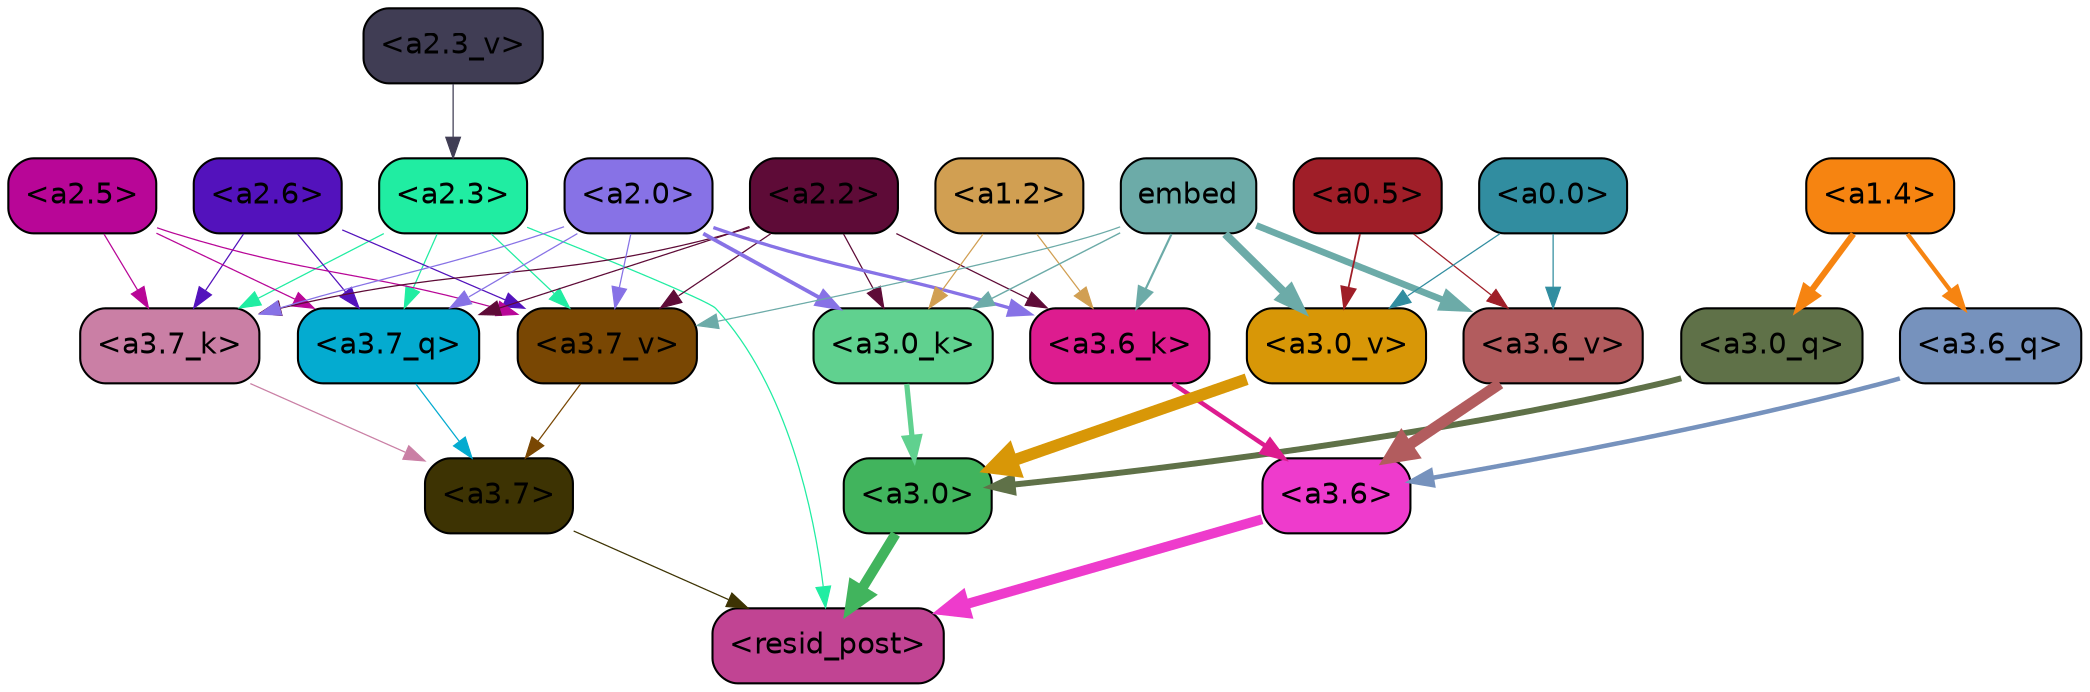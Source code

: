 strict digraph "" {
	graph [bgcolor=transparent,
		layout=dot,
		overlap=false,
		splines=true
	];
	"<a3.7>"	[color=black,
		fillcolor="#3d3303",
		fontname=Helvetica,
		shape=box,
		style="filled, rounded"];
	"<resid_post>"	[color=black,
		fillcolor="#c14493",
		fontname=Helvetica,
		shape=box,
		style="filled, rounded"];
	"<a3.7>" -> "<resid_post>"	[color="#3d3303",
		penwidth=0.6];
	"<a3.6>"	[color=black,
		fillcolor="#ee3bcc",
		fontname=Helvetica,
		shape=box,
		style="filled, rounded"];
	"<a3.6>" -> "<resid_post>"	[color="#ee3bcc",
		penwidth=4.751592040061951];
	"<a3.0>"	[color=black,
		fillcolor="#41b45d",
		fontname=Helvetica,
		shape=box,
		style="filled, rounded"];
	"<a3.0>" -> "<resid_post>"	[color="#41b45d",
		penwidth=4.904066681861877];
	"<a2.3>"	[color=black,
		fillcolor="#20eda2",
		fontname=Helvetica,
		shape=box,
		style="filled, rounded"];
	"<a2.3>" -> "<resid_post>"	[color="#20eda2",
		penwidth=0.6];
	"<a3.7_q>"	[color=black,
		fillcolor="#04abd0",
		fontname=Helvetica,
		shape=box,
		style="filled, rounded"];
	"<a2.3>" -> "<a3.7_q>"	[color="#20eda2",
		penwidth=0.6];
	"<a3.7_k>"	[color=black,
		fillcolor="#ca7fa5",
		fontname=Helvetica,
		shape=box,
		style="filled, rounded"];
	"<a2.3>" -> "<a3.7_k>"	[color="#20eda2",
		penwidth=0.6];
	"<a3.7_v>"	[color=black,
		fillcolor="#794703",
		fontname=Helvetica,
		shape=box,
		style="filled, rounded"];
	"<a2.3>" -> "<a3.7_v>"	[color="#20eda2",
		penwidth=0.6];
	"<a3.7_q>" -> "<a3.7>"	[color="#04abd0",
		penwidth=0.6];
	"<a3.6_q>"	[color=black,
		fillcolor="#7692bd",
		fontname=Helvetica,
		shape=box,
		style="filled, rounded"];
	"<a3.6_q>" -> "<a3.6>"	[color="#7692bd",
		penwidth=2.160832464694977];
	"<a3.0_q>"	[color=black,
		fillcolor="#5f7148",
		fontname=Helvetica,
		shape=box,
		style="filled, rounded"];
	"<a3.0_q>" -> "<a3.0>"	[color="#5f7148",
		penwidth=2.870753765106201];
	"<a3.7_k>" -> "<a3.7>"	[color="#ca7fa5",
		penwidth=0.6];
	"<a3.6_k>"	[color=black,
		fillcolor="#dd1c8f",
		fontname=Helvetica,
		shape=box,
		style="filled, rounded"];
	"<a3.6_k>" -> "<a3.6>"	[color="#dd1c8f",
		penwidth=2.13908451795578];
	"<a3.0_k>"	[color=black,
		fillcolor="#60d18f",
		fontname=Helvetica,
		shape=box,
		style="filled, rounded"];
	"<a3.0_k>" -> "<a3.0>"	[color="#60d18f",
		penwidth=2.520303964614868];
	"<a3.7_v>" -> "<a3.7>"	[color="#794703",
		penwidth=0.6];
	"<a3.6_v>"	[color=black,
		fillcolor="#b25c5e",
		fontname=Helvetica,
		shape=box,
		style="filled, rounded"];
	"<a3.6_v>" -> "<a3.6>"	[color="#b25c5e",
		penwidth=5.297133803367615];
	"<a3.0_v>"	[color=black,
		fillcolor="#d89707",
		fontname=Helvetica,
		shape=box,
		style="filled, rounded"];
	"<a3.0_v>" -> "<a3.0>"	[color="#d89707",
		penwidth=5.680712580680847];
	"<a2.6>"	[color=black,
		fillcolor="#5312bc",
		fontname=Helvetica,
		shape=box,
		style="filled, rounded"];
	"<a2.6>" -> "<a3.7_q>"	[color="#5312bc",
		penwidth=0.6];
	"<a2.6>" -> "<a3.7_k>"	[color="#5312bc",
		penwidth=0.6];
	"<a2.6>" -> "<a3.7_v>"	[color="#5312bc",
		penwidth=0.6];
	"<a2.5>"	[color=black,
		fillcolor="#b80697",
		fontname=Helvetica,
		shape=box,
		style="filled, rounded"];
	"<a2.5>" -> "<a3.7_q>"	[color="#b80697",
		penwidth=0.6];
	"<a2.5>" -> "<a3.7_k>"	[color="#b80697",
		penwidth=0.6];
	"<a2.5>" -> "<a3.7_v>"	[color="#b80697",
		penwidth=0.6];
	"<a2.2>"	[color=black,
		fillcolor="#5e0b37",
		fontname=Helvetica,
		shape=box,
		style="filled, rounded"];
	"<a2.2>" -> "<a3.7_q>"	[color="#5e0b37",
		penwidth=0.6];
	"<a2.2>" -> "<a3.7_k>"	[color="#5e0b37",
		penwidth=0.6];
	"<a2.2>" -> "<a3.6_k>"	[color="#5e0b37",
		penwidth=0.6];
	"<a2.2>" -> "<a3.0_k>"	[color="#5e0b37",
		penwidth=0.6];
	"<a2.2>" -> "<a3.7_v>"	[color="#5e0b37",
		penwidth=0.6];
	"<a2.0>"	[color=black,
		fillcolor="#8772e6",
		fontname=Helvetica,
		shape=box,
		style="filled, rounded"];
	"<a2.0>" -> "<a3.7_q>"	[color="#8772e6",
		penwidth=0.6];
	"<a2.0>" -> "<a3.7_k>"	[color="#8772e6",
		penwidth=0.6];
	"<a2.0>" -> "<a3.6_k>"	[color="#8772e6",
		penwidth=1.5897698998451233];
	"<a2.0>" -> "<a3.0_k>"	[color="#8772e6",
		penwidth=1.8405593037605286];
	"<a2.0>" -> "<a3.7_v>"	[color="#8772e6",
		penwidth=0.6];
	"<a1.4>"	[color=black,
		fillcolor="#f68411",
		fontname=Helvetica,
		shape=box,
		style="filled, rounded"];
	"<a1.4>" -> "<a3.6_q>"	[color="#f68411",
		penwidth=2.038943290710449];
	"<a1.4>" -> "<a3.0_q>"	[color="#f68411",
		penwidth=2.9756359085440636];
	"<a1.2>"	[color=black,
		fillcolor="#d19f52",
		fontname=Helvetica,
		shape=box,
		style="filled, rounded"];
	"<a1.2>" -> "<a3.6_k>"	[color="#d19f52",
		penwidth=0.6];
	"<a1.2>" -> "<a3.0_k>"	[color="#d19f52",
		penwidth=0.6];
	embed	[color=black,
		fillcolor="#6caba8",
		fontname=Helvetica,
		shape=box,
		style="filled, rounded"];
	embed -> "<a3.6_k>"	[color="#6caba8",
		penwidth=1.046662151813507];
	embed -> "<a3.0_k>"	[color="#6caba8",
		penwidth=0.6800519227981567];
	embed -> "<a3.7_v>"	[color="#6caba8",
		penwidth=0.6];
	embed -> "<a3.6_v>"	[color="#6caba8",
		penwidth=3.1840110421180725];
	embed -> "<a3.0_v>"	[color="#6caba8",
		penwidth=3.9005755856633186];
	"<a0.5>"	[color=black,
		fillcolor="#9f1e28",
		fontname=Helvetica,
		shape=box,
		style="filled, rounded"];
	"<a0.5>" -> "<a3.6_v>"	[color="#9f1e28",
		penwidth=0.6];
	"<a0.5>" -> "<a3.0_v>"	[color="#9f1e28",
		penwidth=0.8493617177009583];
	"<a0.0>"	[color=black,
		fillcolor="#318da0",
		fontname=Helvetica,
		shape=box,
		style="filled, rounded"];
	"<a0.0>" -> "<a3.6_v>"	[color="#318da0",
		penwidth=0.6];
	"<a0.0>" -> "<a3.0_v>"	[color="#318da0",
		penwidth=0.6];
	"<a2.3_v>"	[color=black,
		fillcolor="#403d54",
		fontname=Helvetica,
		shape=box,
		style="filled, rounded"];
	"<a2.3_v>" -> "<a2.3>"	[color="#403d54",
		penwidth=0.6];
}

